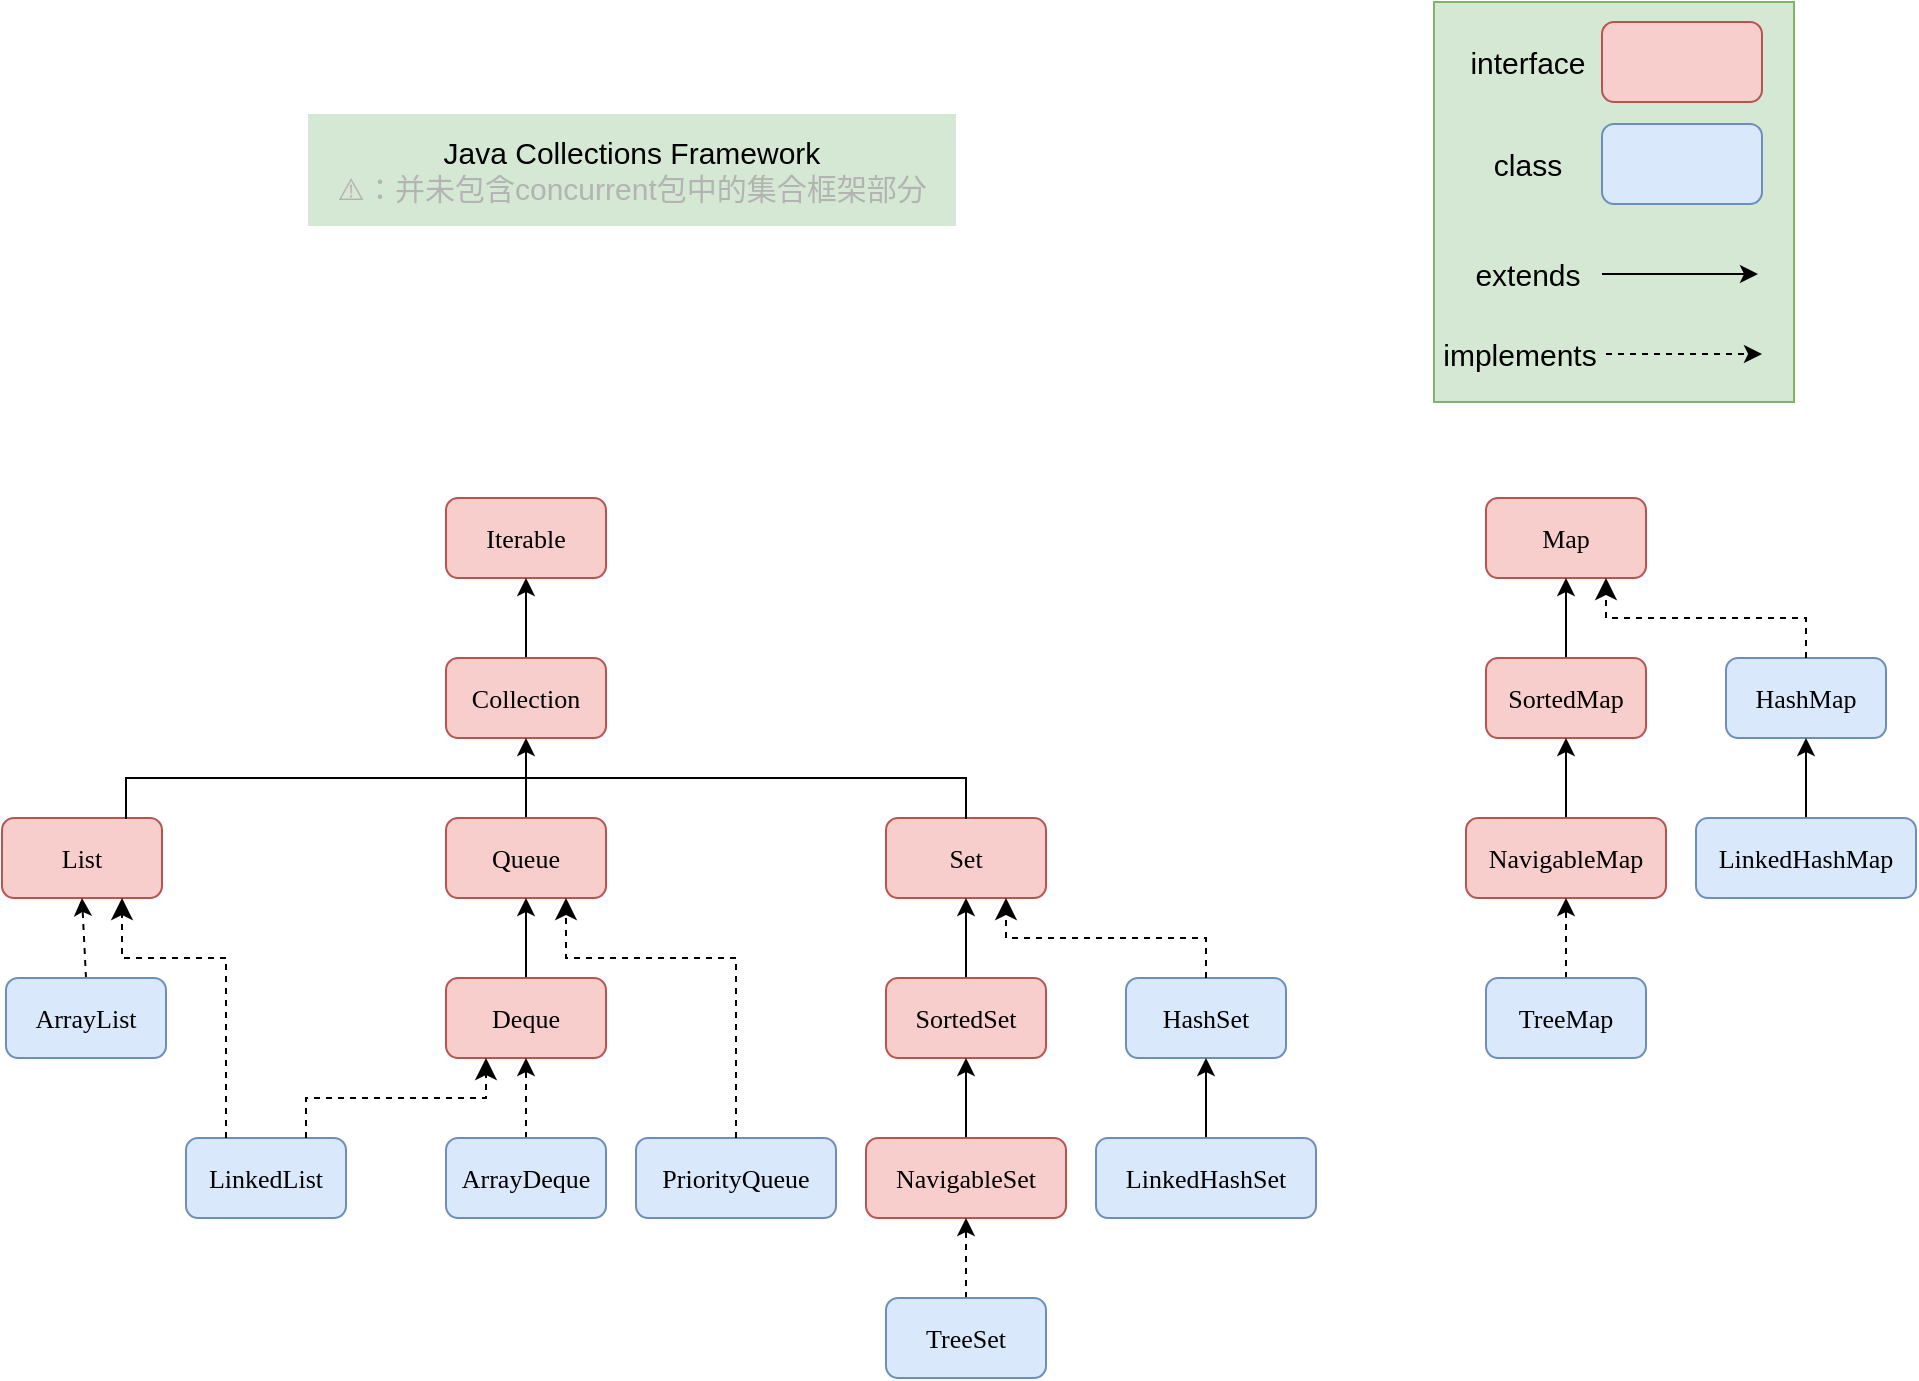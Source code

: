 <mxfile>
    <diagram name="Page-1" id="kbUFn0_i7v844kJ0Zo6V">
        <mxGraphModel dx="667" dy="897" grid="0" gridSize="10" guides="1" tooltips="1" connect="1" arrows="1" fold="1" page="0" pageScale="1" pageWidth="850" pageHeight="1100" background="#FFFFFF" math="0" shadow="0">
            <root>
                <mxCell id="0"/>
                <mxCell id="1" parent="0"/>
                <mxCell id="133" value="" style="rounded=0;whiteSpace=wrap;html=1;fontSize=15;fillColor=#d5e8d4;strokeColor=#82b366;" parent="1" vertex="1">
                    <mxGeometry x="716" y="-158" width="180" height="200" as="geometry"/>
                </mxCell>
                <mxCell id="57" value="Iterable" style="rounded=1;whiteSpace=wrap;html=1;fillColor=#f8cecc;strokeColor=#b85450;fontStyle=0;fontFamily=Verdana;fontSize=13;" parent="1" vertex="1">
                    <mxGeometry x="222" y="90" width="80" height="40" as="geometry"/>
                </mxCell>
                <mxCell id="59" style="edgeStyle=none;html=1;exitX=0.5;exitY=0;exitDx=0;exitDy=0;entryX=0.5;entryY=1;entryDx=0;entryDy=0;fontFamily=Verdana;fontSize=13;" parent="1" source="58" target="57" edge="1">
                    <mxGeometry relative="1" as="geometry"/>
                </mxCell>
                <mxCell id="58" value="Collection" style="rounded=1;whiteSpace=wrap;html=1;fillColor=#f8cecc;strokeColor=#b85450;fontStyle=0;fontFamily=Verdana;fontSize=13;" parent="1" vertex="1">
                    <mxGeometry x="222" y="170" width="80" height="40" as="geometry"/>
                </mxCell>
                <mxCell id="60" value="List" style="rounded=1;whiteSpace=wrap;html=1;fillColor=#f8cecc;strokeColor=#b85450;fontStyle=0;fontFamily=Verdana;fontSize=13;" parent="1" vertex="1">
                    <mxGeometry y="250" width="80" height="40" as="geometry"/>
                </mxCell>
                <mxCell id="63" style="edgeStyle=none;html=1;exitX=0.5;exitY=0;exitDx=0;exitDy=0;entryX=0.5;entryY=1;entryDx=0;entryDy=0;fontFamily=Verdana;fontSize=13;" parent="1" source="61" target="58" edge="1">
                    <mxGeometry relative="1" as="geometry"/>
                </mxCell>
                <mxCell id="61" value="Queue" style="rounded=1;whiteSpace=wrap;html=1;fillColor=#f8cecc;strokeColor=#b85450;fontStyle=0;fontFamily=Verdana;fontSize=13;" parent="1" vertex="1">
                    <mxGeometry x="222" y="250" width="80" height="40" as="geometry"/>
                </mxCell>
                <mxCell id="62" value="Set" style="rounded=1;whiteSpace=wrap;html=1;fillColor=#f8cecc;strokeColor=#b85450;fontStyle=0;fontFamily=Verdana;fontSize=13;" parent="1" vertex="1">
                    <mxGeometry x="442" y="250" width="80" height="40" as="geometry"/>
                </mxCell>
                <mxCell id="64" value="" style="shape=partialRectangle;whiteSpace=wrap;html=1;bottom=0;top=0;fillColor=none;fontFamily=Verdana;fontSize=13;" parent="1" vertex="1">
                    <mxGeometry x="62" y="230" width="420" height="20" as="geometry"/>
                </mxCell>
                <mxCell id="65" value="" style="line;strokeWidth=1;html=1;fontFamily=Verdana;fontSize=13;" parent="1" vertex="1">
                    <mxGeometry x="62" y="225" width="420" height="10" as="geometry"/>
                </mxCell>
                <mxCell id="67" style="edgeStyle=none;html=1;exitX=0.5;exitY=0;exitDx=0;exitDy=0;entryX=0.5;entryY=1;entryDx=0;entryDy=0;fontFamily=Verdana;fontSize=13;dashed=1;" parent="1" source="66" target="60" edge="1">
                    <mxGeometry relative="1" as="geometry"/>
                </mxCell>
                <mxCell id="66" value="ArrayList" style="rounded=1;whiteSpace=wrap;html=1;fillColor=#dae8fc;strokeColor=#6c8ebf;fontStyle=0;fontFamily=Verdana;fontSize=13;" parent="1" vertex="1">
                    <mxGeometry x="2" y="330" width="80" height="40" as="geometry"/>
                </mxCell>
                <mxCell id="69" style="edgeStyle=none;html=1;exitX=0.5;exitY=0;exitDx=0;exitDy=0;fontFamily=Verdana;fontSize=13;" parent="1" source="68" target="61" edge="1">
                    <mxGeometry relative="1" as="geometry"/>
                </mxCell>
                <mxCell id="68" value="Deque" style="rounded=1;whiteSpace=wrap;html=1;fillColor=#f8cecc;strokeColor=#b85450;fontStyle=0;fontFamily=Verdana;fontSize=13;" parent="1" vertex="1">
                    <mxGeometry x="222" y="330" width="80" height="40" as="geometry"/>
                </mxCell>
                <mxCell id="71" style="edgeStyle=none;html=1;exitX=0.5;exitY=0;exitDx=0;exitDy=0;entryX=0.5;entryY=1;entryDx=0;entryDy=0;fontFamily=Verdana;fontSize=13;dashed=1;" parent="1" source="70" target="68" edge="1">
                    <mxGeometry relative="1" as="geometry"/>
                </mxCell>
                <mxCell id="70" value="ArrayDeque" style="rounded=1;whiteSpace=wrap;html=1;fillColor=#dae8fc;strokeColor=#6c8ebf;fontStyle=0;fontFamily=Verdana;fontSize=13;" parent="1" vertex="1">
                    <mxGeometry x="222" y="410" width="80" height="40" as="geometry"/>
                </mxCell>
                <mxCell id="72" value="PriorityQueue" style="rounded=1;whiteSpace=wrap;html=1;fillColor=#dae8fc;strokeColor=#6c8ebf;fontStyle=0;fontFamily=Verdana;fontSize=13;" parent="1" vertex="1">
                    <mxGeometry x="317" y="410" width="100" height="40" as="geometry"/>
                </mxCell>
                <mxCell id="75" value="" style="edgeStyle=elbowEdgeStyle;elbow=vertical;endArrow=classic;html=1;curved=0;rounded=0;endSize=8;startSize=8;fontFamily=Verdana;fontSize=13;entryX=0.75;entryY=1;entryDx=0;entryDy=0;dashed=1;exitX=0.5;exitY=0;exitDx=0;exitDy=0;" parent="1" source="72" target="61" edge="1">
                    <mxGeometry width="50" height="50" relative="1" as="geometry">
                        <mxPoint x="382" y="410" as="sourcePoint"/>
                        <mxPoint x="432" y="360" as="targetPoint"/>
                        <Array as="points">
                            <mxPoint x="332" y="320"/>
                        </Array>
                    </mxGeometry>
                </mxCell>
                <mxCell id="76" value="LinkedList" style="rounded=1;whiteSpace=wrap;html=1;fillColor=#dae8fc;strokeColor=#6c8ebf;fontStyle=0;fontFamily=Verdana;fontSize=13;" parent="1" vertex="1">
                    <mxGeometry x="92" y="410" width="80" height="40" as="geometry"/>
                </mxCell>
                <mxCell id="77" value="" style="edgeStyle=elbowEdgeStyle;elbow=vertical;endArrow=classic;html=1;curved=0;rounded=0;endSize=8;startSize=8;fontFamily=Verdana;fontSize=13;entryX=0.75;entryY=1;entryDx=0;entryDy=0;dashed=1;exitX=0.25;exitY=0;exitDx=0;exitDy=0;" parent="1" source="76" target="60" edge="1">
                    <mxGeometry width="50" height="50" relative="1" as="geometry">
                        <mxPoint x="102" y="410" as="sourcePoint"/>
                        <mxPoint x="152" y="360" as="targetPoint"/>
                        <Array as="points">
                            <mxPoint x="82" y="320"/>
                        </Array>
                    </mxGeometry>
                </mxCell>
                <mxCell id="81" value="" style="edgeStyle=elbowEdgeStyle;elbow=vertical;endArrow=classic;html=1;curved=0;rounded=0;endSize=8;startSize=8;fontFamily=Verdana;fontSize=13;entryX=0.25;entryY=1;entryDx=0;entryDy=0;dashed=1;exitX=0.75;exitY=0;exitDx=0;exitDy=0;" parent="1" source="76" target="68" edge="1">
                    <mxGeometry width="50" height="50" relative="1" as="geometry">
                        <mxPoint x="162" y="410" as="sourcePoint"/>
                        <mxPoint x="212" y="360" as="targetPoint"/>
                    </mxGeometry>
                </mxCell>
                <mxCell id="82" value="HashSet" style="rounded=1;whiteSpace=wrap;html=1;fillColor=#dae8fc;strokeColor=#6c8ebf;fontStyle=0;fontFamily=Verdana;fontSize=13;" parent="1" vertex="1">
                    <mxGeometry x="562" y="330" width="80" height="40" as="geometry"/>
                </mxCell>
                <mxCell id="84" style="edgeStyle=none;html=1;exitX=0.5;exitY=0;exitDx=0;exitDy=0;entryX=0.5;entryY=1;entryDx=0;entryDy=0;fontFamily=Verdana;fontSize=13;" parent="1" source="83" target="62" edge="1">
                    <mxGeometry relative="1" as="geometry"/>
                </mxCell>
                <mxCell id="83" value="SortedSet" style="rounded=1;whiteSpace=wrap;html=1;fillColor=#f8cecc;strokeColor=#b85450;fontStyle=0;fontFamily=Verdana;fontSize=13;" parent="1" vertex="1">
                    <mxGeometry x="442" y="330" width="80" height="40" as="geometry"/>
                </mxCell>
                <mxCell id="86" style="edgeStyle=none;html=1;exitX=0.5;exitY=0;exitDx=0;exitDy=0;entryX=0.5;entryY=1;entryDx=0;entryDy=0;fontFamily=Verdana;fontSize=13;" parent="1" source="85" target="83" edge="1">
                    <mxGeometry relative="1" as="geometry"/>
                </mxCell>
                <mxCell id="85" value="NavigableSet" style="rounded=1;whiteSpace=wrap;html=1;fillColor=#f8cecc;strokeColor=#b85450;fontStyle=0;fontFamily=Verdana;fontSize=13;" parent="1" vertex="1">
                    <mxGeometry x="432" y="410" width="100" height="40" as="geometry"/>
                </mxCell>
                <mxCell id="88" value="" style="edgeStyle=elbowEdgeStyle;elbow=vertical;endArrow=classic;html=1;curved=0;rounded=0;endSize=8;startSize=8;fontFamily=Verdana;fontSize=13;entryX=0.75;entryY=1;entryDx=0;entryDy=0;dashed=1;" parent="1" target="62" edge="1">
                    <mxGeometry width="50" height="50" relative="1" as="geometry">
                        <mxPoint x="602" y="330" as="sourcePoint"/>
                        <mxPoint x="652" y="280" as="targetPoint"/>
                    </mxGeometry>
                </mxCell>
                <mxCell id="90" style="edgeStyle=none;html=1;exitX=0.5;exitY=0;exitDx=0;exitDy=0;entryX=0.5;entryY=1;entryDx=0;entryDy=0;fontFamily=Verdana;fontSize=13;" parent="1" source="89" target="82" edge="1">
                    <mxGeometry relative="1" as="geometry"/>
                </mxCell>
                <mxCell id="89" value="LinkedHashSet" style="rounded=1;whiteSpace=wrap;html=1;fillColor=#dae8fc;strokeColor=#6c8ebf;fontStyle=0;fontFamily=Verdana;fontSize=13;" parent="1" vertex="1">
                    <mxGeometry x="547" y="410" width="110" height="40" as="geometry"/>
                </mxCell>
                <mxCell id="92" style="edgeStyle=none;html=1;exitX=0.5;exitY=0;exitDx=0;exitDy=0;fontFamily=Verdana;fontSize=13;dashed=1;" parent="1" source="91" target="85" edge="1">
                    <mxGeometry relative="1" as="geometry"/>
                </mxCell>
                <mxCell id="91" value="TreeSet" style="rounded=1;whiteSpace=wrap;html=1;fillColor=#dae8fc;strokeColor=#6c8ebf;fontStyle=0;fontFamily=Verdana;fontSize=13;" parent="1" vertex="1">
                    <mxGeometry x="442" y="490" width="80" height="40" as="geometry"/>
                </mxCell>
                <mxCell id="93" value="Map" style="rounded=1;whiteSpace=wrap;html=1;fillColor=#f8cecc;strokeColor=#b85450;fontStyle=0;fontFamily=Verdana;fontSize=13;" parent="1" vertex="1">
                    <mxGeometry x="742" y="90" width="80" height="40" as="geometry"/>
                </mxCell>
                <mxCell id="96" style="edgeStyle=none;html=1;exitX=0.5;exitY=0;exitDx=0;exitDy=0;entryX=0.5;entryY=1;entryDx=0;entryDy=0;fontFamily=Verdana;fontSize=13;" parent="1" source="94" target="93" edge="1">
                    <mxGeometry relative="1" as="geometry"/>
                </mxCell>
                <mxCell id="94" value="SortedMap" style="rounded=1;whiteSpace=wrap;html=1;fillColor=#f8cecc;strokeColor=#b85450;fontStyle=0;fontFamily=Verdana;fontSize=13;" parent="1" vertex="1">
                    <mxGeometry x="742" y="170" width="80" height="40" as="geometry"/>
                </mxCell>
                <mxCell id="97" style="edgeStyle=none;html=1;exitX=0.5;exitY=0;exitDx=0;exitDy=0;fontFamily=Verdana;fontSize=13;" parent="1" source="95" target="94" edge="1">
                    <mxGeometry relative="1" as="geometry"/>
                </mxCell>
                <mxCell id="95" value="NavigableMap" style="rounded=1;whiteSpace=wrap;html=1;fillColor=#f8cecc;strokeColor=#b85450;fontStyle=0;fontFamily=Verdana;fontSize=13;" parent="1" vertex="1">
                    <mxGeometry x="732" y="250" width="100" height="40" as="geometry"/>
                </mxCell>
                <mxCell id="99" style="edgeStyle=none;html=1;exitX=0.5;exitY=0;exitDx=0;exitDy=0;entryX=0.5;entryY=1;entryDx=0;entryDy=0;fontFamily=Verdana;fontSize=13;dashed=1;" parent="1" source="98" target="95" edge="1">
                    <mxGeometry relative="1" as="geometry"/>
                </mxCell>
                <mxCell id="98" value="TreeMap" style="rounded=1;whiteSpace=wrap;html=1;fillColor=#dae8fc;strokeColor=#6c8ebf;fontStyle=0;fontFamily=Verdana;fontSize=13;" parent="1" vertex="1">
                    <mxGeometry x="742" y="330" width="80" height="40" as="geometry"/>
                </mxCell>
                <mxCell id="100" value="HashMap" style="rounded=1;whiteSpace=wrap;html=1;fillColor=#dae8fc;strokeColor=#6c8ebf;fontStyle=0;fontFamily=Verdana;fontSize=13;" parent="1" vertex="1">
                    <mxGeometry x="862" y="170" width="80" height="40" as="geometry"/>
                </mxCell>
                <mxCell id="103" style="edgeStyle=none;html=1;exitX=0.5;exitY=0;exitDx=0;exitDy=0;entryX=0.5;entryY=1;entryDx=0;entryDy=0;fontFamily=Verdana;fontSize=13;" parent="1" source="101" target="100" edge="1">
                    <mxGeometry relative="1" as="geometry"/>
                </mxCell>
                <mxCell id="101" value="LinkedHashMap" style="rounded=1;whiteSpace=wrap;html=1;fillColor=#dae8fc;strokeColor=#6c8ebf;fontStyle=0;fontFamily=Verdana;fontSize=13;" parent="1" vertex="1">
                    <mxGeometry x="847" y="250" width="110" height="40" as="geometry"/>
                </mxCell>
                <mxCell id="105" value="" style="edgeStyle=elbowEdgeStyle;elbow=vertical;endArrow=classic;html=1;curved=0;rounded=0;endSize=8;startSize=8;fontFamily=Verdana;fontSize=13;entryX=0.75;entryY=1;entryDx=0;entryDy=0;dashed=1;" parent="1" target="93" edge="1">
                    <mxGeometry width="50" height="50" relative="1" as="geometry">
                        <mxPoint x="902" y="170" as="sourcePoint"/>
                        <mxPoint x="952" y="120" as="targetPoint"/>
                    </mxGeometry>
                </mxCell>
                <mxCell id="107" value="Java Collections Framework&lt;br&gt;&lt;font color=&quot;#b3b3b3&quot;&gt;⚠️：并未包含concurrent包中的集合框架部分&lt;/font&gt;" style="text;html=1;strokeColor=none;fillColor=#d5e8d4;align=center;verticalAlign=middle;whiteSpace=wrap;rounded=0;fontSize=15;" parent="1" vertex="1">
                    <mxGeometry x="153" y="-102" width="324" height="56" as="geometry"/>
                </mxCell>
                <mxCell id="125" value="interface" style="text;html=1;strokeColor=none;fillColor=none;align=center;verticalAlign=middle;whiteSpace=wrap;rounded=0;fontSize=15;fontColor=#000000;" parent="1" vertex="1">
                    <mxGeometry x="726" y="-143" width="74" height="30" as="geometry"/>
                </mxCell>
                <mxCell id="126" value="" style="rounded=1;whiteSpace=wrap;html=1;fillColor=#f8cecc;strokeColor=#b85450;fontStyle=0;fontFamily=Verdana;fontSize=13;" parent="1" vertex="1">
                    <mxGeometry x="800" y="-148" width="80" height="40" as="geometry"/>
                </mxCell>
                <mxCell id="127" value="" style="rounded=1;whiteSpace=wrap;html=1;fillColor=#dae8fc;strokeColor=#6c8ebf;fontStyle=0;fontFamily=Verdana;fontSize=13;" parent="1" vertex="1">
                    <mxGeometry x="800" y="-97" width="80" height="40" as="geometry"/>
                </mxCell>
                <mxCell id="128" value="class" style="text;html=1;strokeColor=none;fillColor=none;align=center;verticalAlign=middle;whiteSpace=wrap;rounded=0;fontSize=15;fontColor=#000000;" parent="1" vertex="1">
                    <mxGeometry x="726" y="-92" width="74" height="30" as="geometry"/>
                </mxCell>
                <mxCell id="129" value="extends" style="text;html=1;strokeColor=none;fillColor=none;align=center;verticalAlign=middle;whiteSpace=wrap;rounded=0;fontSize=15;fontColor=#000000;" parent="1" vertex="1">
                    <mxGeometry x="726" y="-37" width="74" height="30" as="geometry"/>
                </mxCell>
                <mxCell id="130" value="" style="endArrow=classic;html=1;fontSize=15;fontColor=#000000;exitX=1;exitY=0.5;exitDx=0;exitDy=0;" parent="1" source="129" edge="1">
                    <mxGeometry width="50" height="50" relative="1" as="geometry">
                        <mxPoint x="848" y="3" as="sourcePoint"/>
                        <mxPoint x="878" y="-22" as="targetPoint"/>
                    </mxGeometry>
                </mxCell>
                <mxCell id="131" value="implements" style="text;html=1;strokeColor=none;fillColor=none;align=center;verticalAlign=middle;whiteSpace=wrap;rounded=0;fontSize=15;fontColor=#000000;" parent="1" vertex="1">
                    <mxGeometry x="716" y="3" width="86" height="30" as="geometry"/>
                </mxCell>
                <mxCell id="132" value="" style="endArrow=classic;html=1;fontSize=15;fontColor=#000000;exitX=1;exitY=0.5;exitDx=0;exitDy=0;dashed=1;" parent="1" source="131" edge="1">
                    <mxGeometry width="50" height="50" relative="1" as="geometry">
                        <mxPoint x="850" y="43" as="sourcePoint"/>
                        <mxPoint x="880" y="18" as="targetPoint"/>
                    </mxGeometry>
                </mxCell>
            </root>
        </mxGraphModel>
    </diagram>
</mxfile>